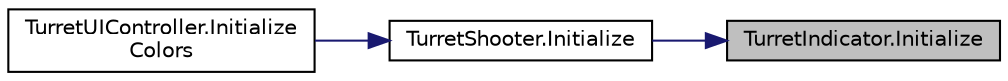 digraph "TurretIndicator.Initialize"
{
 // INTERACTIVE_SVG=YES
 // LATEX_PDF_SIZE
  edge [fontname="Helvetica",fontsize="10",labelfontname="Helvetica",labelfontsize="10"];
  node [fontname="Helvetica",fontsize="10",shape=record];
  rankdir="RL";
  Node1 [label="TurretIndicator.Initialize",height=0.2,width=0.4,color="black", fillcolor="grey75", style="filled", fontcolor="black",tooltip=" "];
  Node1 -> Node2 [dir="back",color="midnightblue",fontsize="10",style="solid",fontname="Helvetica"];
  Node2 [label="TurretShooter.Initialize",height=0.2,width=0.4,color="black", fillcolor="white", style="filled",URL="$class_turret_shooter.html#a320c5a07618bf6eeed732ca91129c251",tooltip="This method initializes the turret script."];
  Node2 -> Node3 [dir="back",color="midnightblue",fontsize="10",style="solid",fontname="Helvetica"];
  Node3 [label="TurretUIController.Initialize\lColors",height=0.2,width=0.4,color="black", fillcolor="white", style="filled",URL="$class_turret_u_i_controller.html#a33612c1e7e2da071dd41cc5ac4ad01be",tooltip=" "];
}
